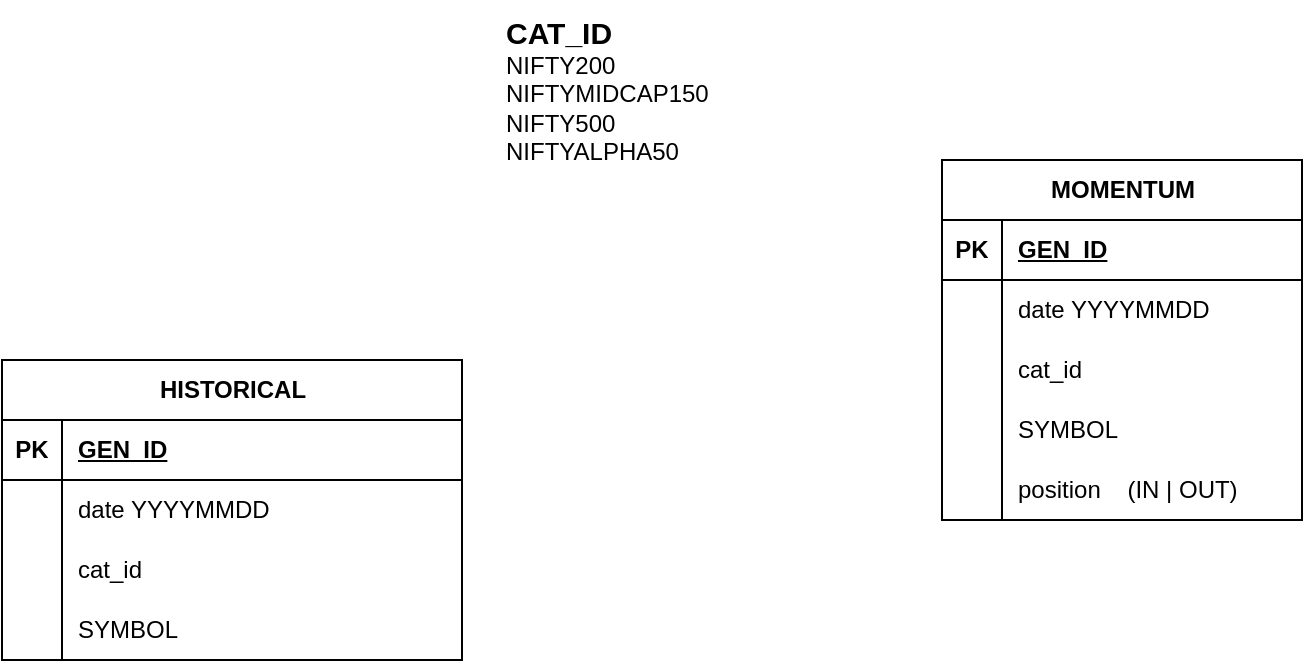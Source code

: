 <mxfile version="28.2.5">
  <diagram name="Page-1" id="jmq7Wdjmv71TvD_nwPw1">
    <mxGraphModel dx="1426" dy="791" grid="1" gridSize="10" guides="1" tooltips="1" connect="1" arrows="1" fold="1" page="1" pageScale="1" pageWidth="850" pageHeight="1100" math="0" shadow="0">
      <root>
        <mxCell id="0" />
        <mxCell id="1" parent="0" />
        <mxCell id="brh41VM4D0YaaS35DGZC-1" value="HISTORICAL" style="shape=table;startSize=30;container=1;collapsible=1;childLayout=tableLayout;fixedRows=1;rowLines=0;fontStyle=1;align=center;resizeLast=1;html=1;" parent="1" vertex="1">
          <mxGeometry x="90" y="270" width="230" height="150" as="geometry" />
        </mxCell>
        <mxCell id="brh41VM4D0YaaS35DGZC-2" value="" style="shape=tableRow;horizontal=0;startSize=0;swimlaneHead=0;swimlaneBody=0;fillColor=none;collapsible=0;dropTarget=0;points=[[0,0.5],[1,0.5]];portConstraint=eastwest;top=0;left=0;right=0;bottom=1;" parent="brh41VM4D0YaaS35DGZC-1" vertex="1">
          <mxGeometry y="30" width="230" height="30" as="geometry" />
        </mxCell>
        <mxCell id="brh41VM4D0YaaS35DGZC-3" value="PK" style="shape=partialRectangle;connectable=0;fillColor=none;top=0;left=0;bottom=0;right=0;fontStyle=1;overflow=hidden;whiteSpace=wrap;html=1;" parent="brh41VM4D0YaaS35DGZC-2" vertex="1">
          <mxGeometry width="30" height="30" as="geometry">
            <mxRectangle width="30" height="30" as="alternateBounds" />
          </mxGeometry>
        </mxCell>
        <mxCell id="brh41VM4D0YaaS35DGZC-4" value="GEN_ID" style="shape=partialRectangle;connectable=0;fillColor=none;top=0;left=0;bottom=0;right=0;align=left;spacingLeft=6;fontStyle=5;overflow=hidden;whiteSpace=wrap;html=1;" parent="brh41VM4D0YaaS35DGZC-2" vertex="1">
          <mxGeometry x="30" width="200" height="30" as="geometry">
            <mxRectangle width="200" height="30" as="alternateBounds" />
          </mxGeometry>
        </mxCell>
        <mxCell id="brh41VM4D0YaaS35DGZC-5" value="" style="shape=tableRow;horizontal=0;startSize=0;swimlaneHead=0;swimlaneBody=0;fillColor=none;collapsible=0;dropTarget=0;points=[[0,0.5],[1,0.5]];portConstraint=eastwest;top=0;left=0;right=0;bottom=0;" parent="brh41VM4D0YaaS35DGZC-1" vertex="1">
          <mxGeometry y="60" width="230" height="30" as="geometry" />
        </mxCell>
        <mxCell id="brh41VM4D0YaaS35DGZC-6" value="" style="shape=partialRectangle;connectable=0;fillColor=none;top=0;left=0;bottom=0;right=0;editable=1;overflow=hidden;whiteSpace=wrap;html=1;" parent="brh41VM4D0YaaS35DGZC-5" vertex="1">
          <mxGeometry width="30" height="30" as="geometry">
            <mxRectangle width="30" height="30" as="alternateBounds" />
          </mxGeometry>
        </mxCell>
        <mxCell id="brh41VM4D0YaaS35DGZC-7" value="date YYYYMMDD" style="shape=partialRectangle;connectable=0;fillColor=none;top=0;left=0;bottom=0;right=0;align=left;spacingLeft=6;overflow=hidden;whiteSpace=wrap;html=1;" parent="brh41VM4D0YaaS35DGZC-5" vertex="1">
          <mxGeometry x="30" width="200" height="30" as="geometry">
            <mxRectangle width="200" height="30" as="alternateBounds" />
          </mxGeometry>
        </mxCell>
        <mxCell id="brh41VM4D0YaaS35DGZC-8" value="" style="shape=tableRow;horizontal=0;startSize=0;swimlaneHead=0;swimlaneBody=0;fillColor=none;collapsible=0;dropTarget=0;points=[[0,0.5],[1,0.5]];portConstraint=eastwest;top=0;left=0;right=0;bottom=0;" parent="brh41VM4D0YaaS35DGZC-1" vertex="1">
          <mxGeometry y="90" width="230" height="30" as="geometry" />
        </mxCell>
        <mxCell id="brh41VM4D0YaaS35DGZC-9" value="" style="shape=partialRectangle;connectable=0;fillColor=none;top=0;left=0;bottom=0;right=0;editable=1;overflow=hidden;whiteSpace=wrap;html=1;" parent="brh41VM4D0YaaS35DGZC-8" vertex="1">
          <mxGeometry width="30" height="30" as="geometry">
            <mxRectangle width="30" height="30" as="alternateBounds" />
          </mxGeometry>
        </mxCell>
        <mxCell id="brh41VM4D0YaaS35DGZC-10" value="cat_id" style="shape=partialRectangle;connectable=0;fillColor=none;top=0;left=0;bottom=0;right=0;align=left;spacingLeft=6;overflow=hidden;whiteSpace=wrap;html=1;" parent="brh41VM4D0YaaS35DGZC-8" vertex="1">
          <mxGeometry x="30" width="200" height="30" as="geometry">
            <mxRectangle width="200" height="30" as="alternateBounds" />
          </mxGeometry>
        </mxCell>
        <mxCell id="brh41VM4D0YaaS35DGZC-11" value="" style="shape=tableRow;horizontal=0;startSize=0;swimlaneHead=0;swimlaneBody=0;fillColor=none;collapsible=0;dropTarget=0;points=[[0,0.5],[1,0.5]];portConstraint=eastwest;top=0;left=0;right=0;bottom=0;" parent="brh41VM4D0YaaS35DGZC-1" vertex="1">
          <mxGeometry y="120" width="230" height="30" as="geometry" />
        </mxCell>
        <mxCell id="brh41VM4D0YaaS35DGZC-12" value="" style="shape=partialRectangle;connectable=0;fillColor=none;top=0;left=0;bottom=0;right=0;editable=1;overflow=hidden;whiteSpace=wrap;html=1;" parent="brh41VM4D0YaaS35DGZC-11" vertex="1">
          <mxGeometry width="30" height="30" as="geometry">
            <mxRectangle width="30" height="30" as="alternateBounds" />
          </mxGeometry>
        </mxCell>
        <mxCell id="brh41VM4D0YaaS35DGZC-13" value="SYMBOL" style="shape=partialRectangle;connectable=0;fillColor=none;top=0;left=0;bottom=0;right=0;align=left;spacingLeft=6;overflow=hidden;whiteSpace=wrap;html=1;" parent="brh41VM4D0YaaS35DGZC-11" vertex="1">
          <mxGeometry x="30" width="200" height="30" as="geometry">
            <mxRectangle width="200" height="30" as="alternateBounds" />
          </mxGeometry>
        </mxCell>
        <mxCell id="brh41VM4D0YaaS35DGZC-14" value="MOMENTUM" style="shape=table;startSize=30;container=1;collapsible=1;childLayout=tableLayout;fixedRows=1;rowLines=0;fontStyle=1;align=center;resizeLast=1;html=1;" parent="1" vertex="1">
          <mxGeometry x="560" y="170" width="180" height="180" as="geometry" />
        </mxCell>
        <mxCell id="brh41VM4D0YaaS35DGZC-15" value="" style="shape=tableRow;horizontal=0;startSize=0;swimlaneHead=0;swimlaneBody=0;fillColor=none;collapsible=0;dropTarget=0;points=[[0,0.5],[1,0.5]];portConstraint=eastwest;top=0;left=0;right=0;bottom=1;" parent="brh41VM4D0YaaS35DGZC-14" vertex="1">
          <mxGeometry y="30" width="180" height="30" as="geometry" />
        </mxCell>
        <mxCell id="brh41VM4D0YaaS35DGZC-16" value="PK" style="shape=partialRectangle;connectable=0;fillColor=none;top=0;left=0;bottom=0;right=0;fontStyle=1;overflow=hidden;whiteSpace=wrap;html=1;" parent="brh41VM4D0YaaS35DGZC-15" vertex="1">
          <mxGeometry width="30" height="30" as="geometry">
            <mxRectangle width="30" height="30" as="alternateBounds" />
          </mxGeometry>
        </mxCell>
        <mxCell id="brh41VM4D0YaaS35DGZC-17" value="GEN_ID" style="shape=partialRectangle;connectable=0;fillColor=none;top=0;left=0;bottom=0;right=0;align=left;spacingLeft=6;fontStyle=5;overflow=hidden;whiteSpace=wrap;html=1;" parent="brh41VM4D0YaaS35DGZC-15" vertex="1">
          <mxGeometry x="30" width="150" height="30" as="geometry">
            <mxRectangle width="150" height="30" as="alternateBounds" />
          </mxGeometry>
        </mxCell>
        <mxCell id="brh41VM4D0YaaS35DGZC-18" value="" style="shape=tableRow;horizontal=0;startSize=0;swimlaneHead=0;swimlaneBody=0;fillColor=none;collapsible=0;dropTarget=0;points=[[0,0.5],[1,0.5]];portConstraint=eastwest;top=0;left=0;right=0;bottom=0;" parent="brh41VM4D0YaaS35DGZC-14" vertex="1">
          <mxGeometry y="60" width="180" height="30" as="geometry" />
        </mxCell>
        <mxCell id="brh41VM4D0YaaS35DGZC-19" value="" style="shape=partialRectangle;connectable=0;fillColor=none;top=0;left=0;bottom=0;right=0;editable=1;overflow=hidden;whiteSpace=wrap;html=1;" parent="brh41VM4D0YaaS35DGZC-18" vertex="1">
          <mxGeometry width="30" height="30" as="geometry">
            <mxRectangle width="30" height="30" as="alternateBounds" />
          </mxGeometry>
        </mxCell>
        <mxCell id="brh41VM4D0YaaS35DGZC-20" value="date YYYYMMDD" style="shape=partialRectangle;connectable=0;fillColor=none;top=0;left=0;bottom=0;right=0;align=left;spacingLeft=6;overflow=hidden;whiteSpace=wrap;html=1;" parent="brh41VM4D0YaaS35DGZC-18" vertex="1">
          <mxGeometry x="30" width="150" height="30" as="geometry">
            <mxRectangle width="150" height="30" as="alternateBounds" />
          </mxGeometry>
        </mxCell>
        <mxCell id="brh41VM4D0YaaS35DGZC-21" value="" style="shape=tableRow;horizontal=0;startSize=0;swimlaneHead=0;swimlaneBody=0;fillColor=none;collapsible=0;dropTarget=0;points=[[0,0.5],[1,0.5]];portConstraint=eastwest;top=0;left=0;right=0;bottom=0;" parent="brh41VM4D0YaaS35DGZC-14" vertex="1">
          <mxGeometry y="90" width="180" height="30" as="geometry" />
        </mxCell>
        <mxCell id="brh41VM4D0YaaS35DGZC-22" value="" style="shape=partialRectangle;connectable=0;fillColor=none;top=0;left=0;bottom=0;right=0;editable=1;overflow=hidden;whiteSpace=wrap;html=1;" parent="brh41VM4D0YaaS35DGZC-21" vertex="1">
          <mxGeometry width="30" height="30" as="geometry">
            <mxRectangle width="30" height="30" as="alternateBounds" />
          </mxGeometry>
        </mxCell>
        <mxCell id="brh41VM4D0YaaS35DGZC-23" value="cat_id" style="shape=partialRectangle;connectable=0;fillColor=none;top=0;left=0;bottom=0;right=0;align=left;spacingLeft=6;overflow=hidden;whiteSpace=wrap;html=1;" parent="brh41VM4D0YaaS35DGZC-21" vertex="1">
          <mxGeometry x="30" width="150" height="30" as="geometry">
            <mxRectangle width="150" height="30" as="alternateBounds" />
          </mxGeometry>
        </mxCell>
        <mxCell id="brh41VM4D0YaaS35DGZC-24" value="" style="shape=tableRow;horizontal=0;startSize=0;swimlaneHead=0;swimlaneBody=0;fillColor=none;collapsible=0;dropTarget=0;points=[[0,0.5],[1,0.5]];portConstraint=eastwest;top=0;left=0;right=0;bottom=0;" parent="brh41VM4D0YaaS35DGZC-14" vertex="1">
          <mxGeometry y="120" width="180" height="30" as="geometry" />
        </mxCell>
        <mxCell id="brh41VM4D0YaaS35DGZC-25" value="" style="shape=partialRectangle;connectable=0;fillColor=none;top=0;left=0;bottom=0;right=0;editable=1;overflow=hidden;whiteSpace=wrap;html=1;" parent="brh41VM4D0YaaS35DGZC-24" vertex="1">
          <mxGeometry width="30" height="30" as="geometry">
            <mxRectangle width="30" height="30" as="alternateBounds" />
          </mxGeometry>
        </mxCell>
        <mxCell id="brh41VM4D0YaaS35DGZC-26" value="SYMBOL" style="shape=partialRectangle;connectable=0;fillColor=none;top=0;left=0;bottom=0;right=0;align=left;spacingLeft=6;overflow=hidden;whiteSpace=wrap;html=1;" parent="brh41VM4D0YaaS35DGZC-24" vertex="1">
          <mxGeometry x="30" width="150" height="30" as="geometry">
            <mxRectangle width="150" height="30" as="alternateBounds" />
          </mxGeometry>
        </mxCell>
        <mxCell id="brh41VM4D0YaaS35DGZC-42" style="shape=tableRow;horizontal=0;startSize=0;swimlaneHead=0;swimlaneBody=0;fillColor=none;collapsible=0;dropTarget=0;points=[[0,0.5],[1,0.5]];portConstraint=eastwest;top=0;left=0;right=0;bottom=0;" parent="brh41VM4D0YaaS35DGZC-14" vertex="1">
          <mxGeometry y="150" width="180" height="30" as="geometry" />
        </mxCell>
        <mxCell id="brh41VM4D0YaaS35DGZC-43" style="shape=partialRectangle;connectable=0;fillColor=none;top=0;left=0;bottom=0;right=0;editable=1;overflow=hidden;whiteSpace=wrap;html=1;" parent="brh41VM4D0YaaS35DGZC-42" vertex="1">
          <mxGeometry width="30" height="30" as="geometry">
            <mxRectangle width="30" height="30" as="alternateBounds" />
          </mxGeometry>
        </mxCell>
        <mxCell id="brh41VM4D0YaaS35DGZC-44" value="position&amp;nbsp; &amp;nbsp; (IN | OUT)" style="shape=partialRectangle;connectable=0;fillColor=none;top=0;left=0;bottom=0;right=0;align=left;spacingLeft=6;overflow=hidden;whiteSpace=wrap;html=1;" parent="brh41VM4D0YaaS35DGZC-42" vertex="1">
          <mxGeometry x="30" width="150" height="30" as="geometry">
            <mxRectangle width="150" height="30" as="alternateBounds" />
          </mxGeometry>
        </mxCell>
        <mxCell id="brh41VM4D0YaaS35DGZC-40" value="" style="shape=partialRectangle;connectable=0;fillColor=none;top=0;left=0;bottom=0;right=0;editable=1;overflow=hidden;whiteSpace=wrap;html=1;" parent="1" vertex="1">
          <mxGeometry x="300" y="330" width="30" height="30" as="geometry">
            <mxRectangle width="30" height="30" as="alternateBounds" />
          </mxGeometry>
        </mxCell>
        <mxCell id="brh41VM4D0YaaS35DGZC-45" value="&lt;b style=&quot;font-size: 15px;&quot;&gt;&lt;font style=&quot;font-size: 15px;&quot;&gt;CAT_ID&lt;/font&gt;&lt;/b&gt;&lt;div style=&quot;&quot;&gt;&lt;font style=&quot;font-size: 12px;&quot;&gt;NIFTY200&lt;/font&gt;&lt;/div&gt;&lt;div&gt;&lt;font style=&quot;font-size: 12px;&quot;&gt;NIFTYMIDCAP150&lt;/font&gt;&lt;/div&gt;&lt;div&gt;&lt;font style=&quot;font-size: 12px;&quot;&gt;NIFTY500&lt;/font&gt;&lt;/div&gt;&lt;div&gt;&lt;font style=&quot;font-size: 12px;&quot;&gt;NIFTYALPHA50&lt;/font&gt;&lt;/div&gt;" style="text;html=1;align=left;verticalAlign=middle;resizable=0;points=[];autosize=1;strokeColor=none;fillColor=none;" parent="1" vertex="1">
          <mxGeometry x="340" y="90" width="120" height="90" as="geometry" />
        </mxCell>
      </root>
    </mxGraphModel>
  </diagram>
</mxfile>
